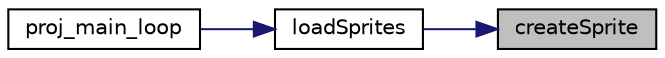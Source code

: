 digraph "createSprite"
{
 // LATEX_PDF_SIZE
  edge [fontname="Helvetica",fontsize="10",labelfontname="Helvetica",labelfontsize="10"];
  node [fontname="Helvetica",fontsize="10",shape=record];
  rankdir="RL";
  Node1 [label="createSprite",height=0.2,width=0.4,color="black", fillcolor="grey75", style="filled", fontcolor="black",tooltip="Create a Sprite object from a xpm."];
  Node1 -> Node2 [dir="back",color="midnightblue",fontsize="10",style="solid"];
  Node2 [label="loadSprites",height=0.2,width=0.4,color="black", fillcolor="white", style="filled",URL="$sprites_8c.html#ab5ff3699eca81ef3a5c415ac2eebac3c",tooltip="A function that loads all the needed Sprites when te program starts running. allocates memory as need..."];
  Node2 -> Node3 [dir="back",color="midnightblue",fontsize="10",style="solid"];
  Node3 [label="proj_main_loop",height=0.2,width=0.4,color="black", fillcolor="white", style="filled",URL="$main_8c.html#a2a16f651eccbd248e1ad3b3b924b143b",tooltip=" "];
}
